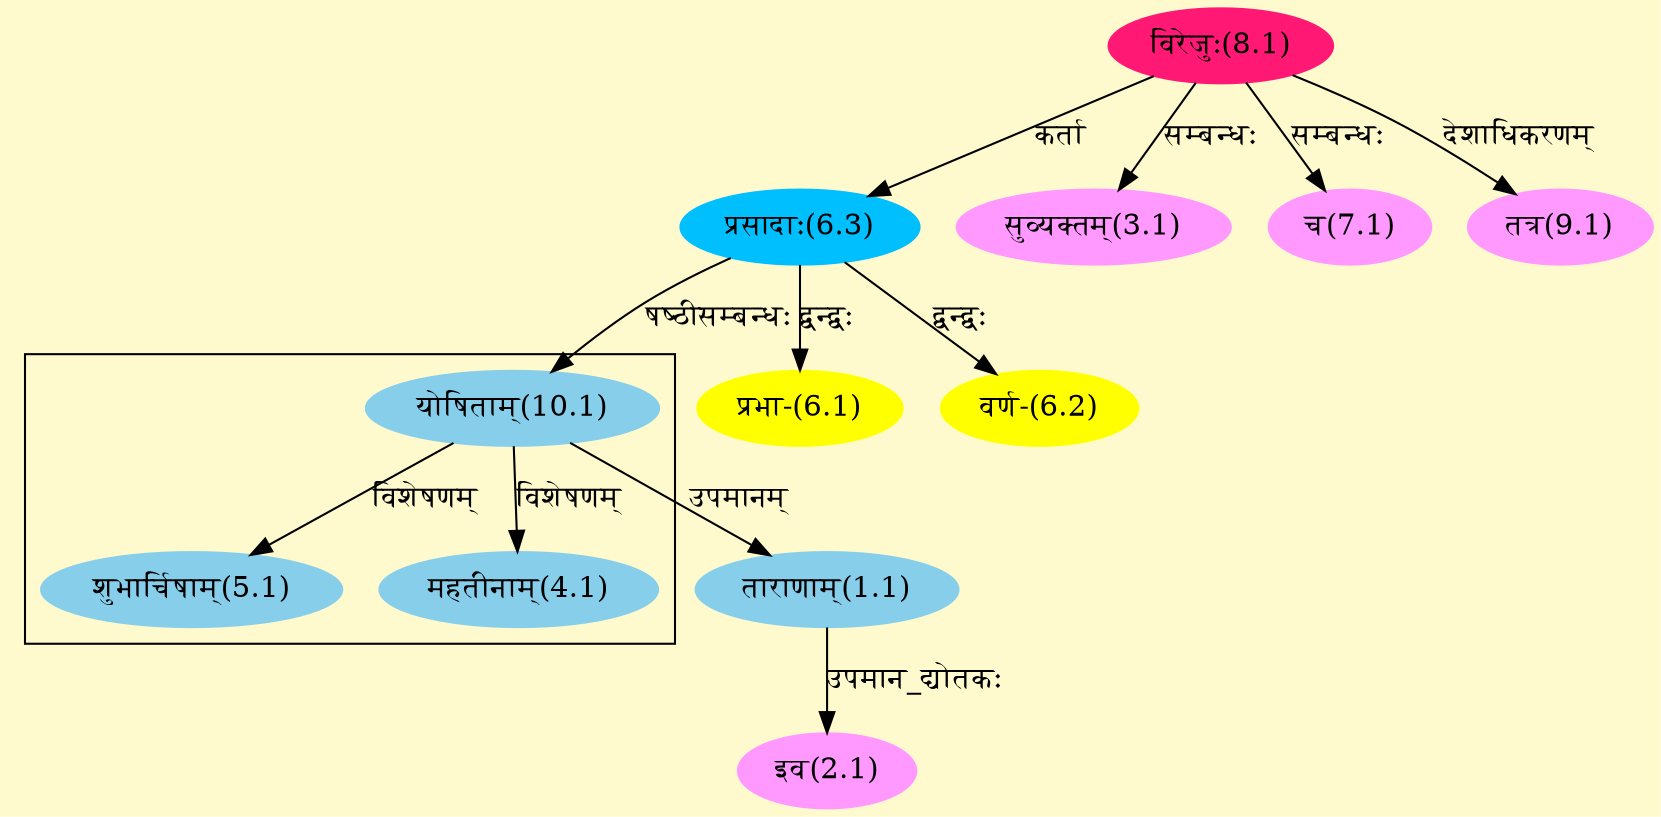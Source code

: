 digraph G{
rankdir=BT;
 compound=true;
 bgcolor="lemonchiffon1";

subgraph cluster_1{
Node4_1 [style=filled, color="#87CEEB" label = "महतीनाम्(4.1)"]
Node10_1 [style=filled, color="#87CEEB" label = "योषिताम्(10.1)"]
Node5_1 [style=filled, color="#87CEEB" label = "शुभार्चिषाम्(5.1)"]

}
Node1_1 [style=filled, color="#87CEEB" label = "ताराणाम्(1.1)"]
Node10_1 [style=filled, color="#87CEEB" label = "योषिताम्(10.1)"]
Node2_1 [style=filled, color="#FF99FF" label = "इव(2.1)"]
Node3_1 [style=filled, color="#FF99FF" label = "सुव्यक्तम्(3.1)"]
Node8_1 [style=filled, color="#FF1975" label = "विरेजुः(8.1)"]
Node6_1 [style=filled, color="#FFFF00" label = "प्रभा-(6.1)"]
Node6_3 [style=filled, color="#00BFFF" label = "प्रसादाः(6.3)"]
Node6_2 [style=filled, color="#FFFF00" label = "वर्ण-(6.2)"]
Node7_1 [style=filled, color="#FF99FF" label = "च(7.1)"]
Node [style=filled, color="" label = "()"]
Node9_1 [style=filled, color="#FF99FF" label = "तत्र(9.1)"]
/* Start of Relations section */

Node1_1 -> Node10_1 [  label="उपमानम्"  dir="back" ]
Node2_1 -> Node1_1 [  label="उपमान_द्योतकः"  dir="back" ]
Node3_1 -> Node8_1 [  label="सम्बन्धः"  dir="back" ]
Node4_1 -> Node10_1 [  label="विशेषणम्"  dir="back" ]
Node5_1 -> Node10_1 [  label="विशेषणम्"  dir="back" ]
Node6_1 -> Node6_3 [  label="द्वन्द्वः"  dir="back" ]
Node6_2 -> Node6_3 [  label="द्वन्द्वः"  dir="back" ]
Node6_3 -> Node8_1 [  label="कर्ता"  dir="back" ]
Node7_1 -> Node8_1 [  label="सम्बन्धः"  dir="back" ]
Node9_1 -> Node8_1 [  label="देशाधिकरणम्"  dir="back" ]
Node10_1 -> Node6_3 [  label="षष्ठीसम्बन्धः"  dir="back" ]
}

